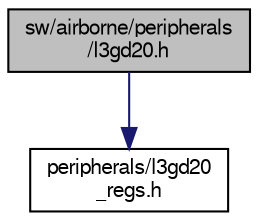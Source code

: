 digraph "sw/airborne/peripherals/l3gd20.h"
{
  edge [fontname="FreeSans",fontsize="10",labelfontname="FreeSans",labelfontsize="10"];
  node [fontname="FreeSans",fontsize="10",shape=record];
  Node1 [label="sw/airborne/peripherals\l/l3gd20.h",height=0.2,width=0.4,color="black", fillcolor="grey75", style="filled", fontcolor="black"];
  Node1 -> Node2 [color="midnightblue",fontsize="10",style="solid",fontname="FreeSans"];
  Node2 [label="peripherals/l3gd20\l_regs.h",height=0.2,width=0.4,color="black", fillcolor="white", style="filled",URL="$l3gd20__regs_8h.html",tooltip="ST L3GD20 3-axis gyroscope register definitions. "];
}
